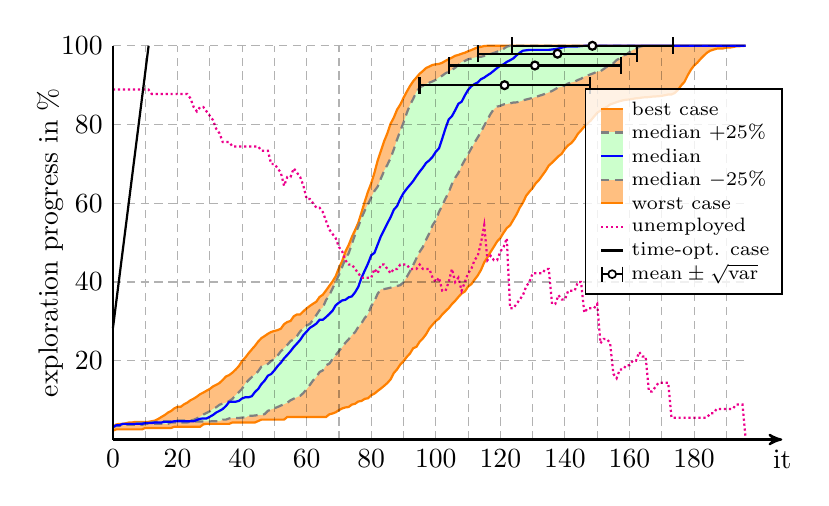 \begin{tikzpicture}[thick]


% plot data, scaled to 8cm
\begin{scope}[yscale=0.05, xscale=0.041]
\draw[draw=orange, fill=orange!50] (0.00, 2.27) -- (1.00, 2.58) -- (2.00, 2.58) -- (3.00, 2.58) -- (4.00, 2.58) -- (5.00, 2.58) -- (6.00, 2.58) -- (7.00, 2.58) -- (8.00, 2.58) -- (9.00, 2.58) -- (10.00, 2.94) -- (11.00, 2.94) -- (12.00, 2.94) -- (13.00, 2.94) -- (14.00, 2.94) -- (15.00, 2.94) -- (16.00, 2.94) -- (17.00, 2.94) -- (18.00, 2.94) -- (19.00, 3.25) -- (20.00, 3.25) -- (21.00, 3.25) -- (22.00, 3.25) -- (23.00, 3.25) -- (24.00, 3.25) -- (25.00, 3.25) -- (26.00, 3.25) -- (27.00, 3.25) -- (28.00, 3.87) -- (29.00, 3.98) -- (30.00, 3.98) -- (31.00, 3.98) -- (32.00, 3.98) -- (33.00, 3.98) -- (34.00, 3.98) -- (35.00, 3.98) -- (36.00, 3.98) -- (37.00, 4.34) -- (38.00, 4.34) -- (39.00, 4.34) -- (40.00, 4.34) -- (41.00, 4.34) -- (42.00, 4.34) -- (43.00, 4.34) -- (44.00, 4.34) -- (45.00, 4.70) -- (46.00, 5.06) -- (47.00, 5.06) -- (48.00, 5.06) -- (49.00, 5.06) -- (50.00, 5.06) -- (51.00, 5.06) -- (52.00, 5.06) -- (53.00, 5.06) -- (54.00, 5.73) -- (55.00, 5.73) -- (56.00, 5.73) -- (57.00, 5.73) -- (58.00, 5.73) -- (59.00, 5.73) -- (60.00, 5.73) -- (61.00, 5.73) -- (62.00, 5.73) -- (63.00, 5.73) -- (64.00, 5.73) -- (65.00, 5.73) -- (66.00, 5.73) -- (67.00, 6.40) -- (68.00, 6.61) -- (69.00, 6.92) -- (70.00, 7.49) -- (71.00, 7.90) -- (72.00, 8.16) -- (73.00, 8.26) -- (74.00, 8.88) -- (75.00, 9.09) -- (76.00, 9.66) -- (77.00, 9.81) -- (78.00, 10.33) -- (79.00, 10.49) -- (80.00, 11.26) -- (81.00, 11.67) -- (82.00, 12.35) -- (83.00, 12.96) -- (84.00, 13.64) -- (85.00, 14.36) -- (86.00, 15.29) -- (87.00, 16.89) -- (88.00, 17.82) -- (89.00, 19.06) -- (90.00, 19.89) -- (91.00, 20.97) -- (92.00, 21.85) -- (93.00, 23.19) -- (94.00, 23.55) -- (95.00, 24.85) -- (96.00, 25.67) -- (97.00, 26.76) -- (98.00, 28.20) -- (99.00, 29.18) -- (100.00, 30.11) -- (101.00, 30.73) -- (102.00, 31.77) -- (103.00, 32.59) -- (104.00, 33.37) -- (105.00, 34.40) -- (106.00, 35.23) -- (107.00, 36.21) -- (108.00, 37.09) -- (109.00, 37.60) -- (110.00, 38.84) -- (111.00, 39.46) -- (112.00, 40.60) -- (113.00, 41.68) -- (114.00, 43.08) -- (115.00, 44.99) -- (116.00, 46.28) -- (117.00, 47.68) -- (118.00, 48.97) -- (119.00, 50.31) -- (120.00, 51.19) -- (121.00, 52.53) -- (122.00, 53.72) -- (123.00, 54.39) -- (124.00, 55.79) -- (125.00, 57.18) -- (126.00, 58.88) -- (127.00, 60.18) -- (128.00, 61.93) -- (129.00, 62.96) -- (130.00, 63.89) -- (131.00, 65.13) -- (132.00, 65.96) -- (133.00, 67.10) -- (134.00, 68.23) -- (135.00, 69.58) -- (136.00, 70.30) -- (137.00, 71.13) -- (138.00, 71.95) -- (139.00, 72.57) -- (140.00, 73.81) -- (141.00, 74.74) -- (142.00, 75.31) -- (143.00, 76.29) -- (144.00, 77.63) -- (145.00, 78.51) -- (146.00, 79.49) -- (147.00, 80.27) -- (148.00, 81.04) -- (149.00, 82.02) -- (150.00, 83.01) -- (151.00, 83.52) -- (152.00, 84.09) -- (153.00, 84.50) -- (154.00, 85.12) -- (155.00, 85.38) -- (156.00, 85.69) -- (157.00, 85.95) -- (158.00, 86.16) -- (159.00, 86.31) -- (160.00, 86.36) -- (161.00, 86.52) -- (162.00, 86.67) -- (163.00, 86.73) -- (164.00, 86.88) -- (165.00, 86.93) -- (166.00, 86.98) -- (167.00, 87.09) -- (168.00, 87.14) -- (169.00, 87.19) -- (170.00, 87.29) -- (171.00, 87.45) -- (172.00, 87.65) -- (173.00, 87.65) -- (174.00, 88.02) -- (175.00, 88.79) -- (176.00, 89.93) -- (177.00, 90.81) -- (178.00, 92.46) -- (179.00, 93.90) -- (180.00, 94.99) -- (181.00, 95.71) -- (182.00, 96.64) -- (183.00, 97.47) -- (184.00, 98.24) -- (185.00, 98.76) -- (186.00, 99.02) -- (187.00, 99.28) -- (188.00, 99.33) -- (189.00, 99.33) -- (190.00, 99.54) -- (191.00, 99.54) -- (192.00, 99.69) -- (193.00, 99.85) -- (194.00, 99.90) -- (195.00, 99.95) -- (196.00, 100.00) -- (196.00, 100.00) -- (195.00, 100.00) -- (194.00, 100.00) -- (193.00, 100.00) -- (192.00, 100.00) -- (191.00, 100.00) -- (190.00, 100.00) -- (189.00, 100.00) -- (188.00, 100.00) -- (187.00, 100.00) -- (186.00, 100.00) -- (185.00, 100.00) -- (184.00, 100.00) -- (183.00, 100.00) -- (182.00, 100.00) -- (181.00, 100.00) -- (180.00, 100.00) -- (179.00, 100.00) -- (178.00, 100.00) -- (177.00, 100.00) -- (176.00, 100.00) -- (175.00, 100.00) -- (174.00, 100.00) -- (173.00, 100.00) -- (172.00, 100.00) -- (171.00, 100.00) -- (170.00, 100.00) -- (169.00, 100.00) -- (168.00, 100.00) -- (167.00, 100.00) -- (166.00, 100.00) -- (165.00, 100.00) -- (164.00, 100.00) -- (163.00, 100.00) -- (162.00, 100.00) -- (161.00, 100.00) -- (160.00, 100.00) -- (159.00, 100.00) -- (158.00, 100.00) -- (157.00, 100.00) -- (156.00, 100.00) -- (155.00, 100.00) -- (154.00, 100.00) -- (153.00, 100.00) -- (152.00, 100.00) -- (151.00, 100.00) -- (150.00, 100.00) -- (149.00, 100.00) -- (148.00, 100.00) -- (147.00, 100.00) -- (146.00, 100.00) -- (145.00, 100.00) -- (144.00, 100.00) -- (143.00, 100.00) -- (142.00, 100.00) -- (141.00, 100.00) -- (140.00, 100.00) -- (139.00, 100.00) -- (138.00, 100.00) -- (137.00, 100.00) -- (136.00, 100.00) -- (135.00, 100.00) -- (134.00, 100.00) -- (133.00, 100.00) -- (132.00, 100.00) -- (131.00, 100.00) -- (130.00, 100.00) -- (129.00, 100.00) -- (128.00, 100.00) -- (127.00, 100.00) -- (126.00, 100.00) -- (125.00, 100.00) -- (124.00, 100.00) -- (123.00, 100.00) -- (122.00, 100.00) -- (121.00, 100.00) -- (120.00, 100.00) -- (119.00, 100.00) -- (118.00, 100.00) -- (117.00, 100.00) -- (116.00, 100.00) -- (115.00, 99.95) -- (114.00, 99.74) -- (113.00, 99.64) -- (112.00, 99.28) -- (111.00, 98.92) -- (110.00, 98.61) -- (109.00, 98.24) -- (108.00, 97.99) -- (107.00, 97.68) -- (106.00, 97.47) -- (105.00, 97.00) -- (104.00, 96.59) -- (103.00, 96.18) -- (102.00, 95.71) -- (101.00, 95.40) -- (100.00, 95.30) -- (99.00, 95.14) -- (98.00, 94.73) -- (97.00, 94.37) -- (96.00, 93.60) -- (95.00, 92.92) -- (94.00, 91.94) -- (93.00, 91.01) -- (92.00, 89.77) -- (91.00, 88.33) -- (90.00, 86.78) -- (89.00, 85.07) -- (88.00, 83.78) -- (87.00, 81.77) -- (86.00, 80.22) -- (85.00, 77.79) -- (84.00, 75.77) -- (83.00, 73.30) -- (82.00, 70.87) -- (81.00, 67.77) -- (80.00, 65.08) -- (79.00, 62.96) -- (78.00, 60.43) -- (77.00, 57.70) -- (76.00, 55.06) -- (75.00, 53.20) -- (74.00, 51.45) -- (73.00, 49.38) -- (72.00, 47.73) -- (71.00, 45.30) -- (70.00, 43.60) -- (69.00, 41.48) -- (68.00, 40.13) -- (67.00, 39.00) -- (66.00, 37.86) -- (65.00, 36.78) -- (64.00, 36.21) -- (63.00, 35.02) -- (62.00, 34.50) -- (61.00, 33.94) -- (60.00, 33.32) -- (59.00, 32.59) -- (58.00, 31.77) -- (57.00, 31.77) -- (56.00, 31.30) -- (55.00, 30.11) -- (54.00, 29.86) -- (53.00, 29.29) -- (52.00, 28.15) -- (51.00, 27.79) -- (50.00, 27.58) -- (49.00, 27.32) -- (48.00, 26.86) -- (47.00, 26.29) -- (46.00, 25.77) -- (45.00, 24.90) -- (44.00, 23.81) -- (43.00, 22.88) -- (42.00, 21.90) -- (41.00, 20.82) -- (40.00, 19.94) -- (39.00, 18.65) -- (38.00, 17.77) -- (37.00, 16.99) -- (36.00, 16.37) -- (35.00, 16.01) -- (34.00, 15.13) -- (33.00, 14.36) -- (32.00, 13.89) -- (31.00, 13.48) -- (30.00, 12.86) -- (29.00, 12.40) -- (28.00, 11.93) -- (27.00, 11.52) -- (26.00, 10.90) -- (25.00, 10.38) -- (24.00, 9.97) -- (23.00, 9.35) -- (22.00, 8.94) -- (21.00, 8.32) -- (20.00, 8.32) -- (19.00, 7.90) -- (18.00, 7.23) -- (17.00, 6.82) -- (16.00, 6.20) -- (15.00, 5.73) -- (14.00, 5.22) -- (13.00, 4.80) -- (12.00, 4.65) -- (11.00, 4.49) -- (10.00, 4.49) -- (9.00, 4.49) -- (8.00, 4.49) -- (7.00, 4.49) -- (6.00, 4.34) -- (5.00, 4.34) -- (4.00, 4.13) -- (3.00, 3.98) -- (2.00, 3.98) -- (1.00, 3.82) -- (0.00, 3.15);
\draw[gray, densely dashed, fill=green!20] (0.00, 3.15) -- (1.00, 3.46) -- (2.00, 3.46) -- (3.00, 3.62) -- (4.00, 3.72) -- (5.00, 3.72) -- (6.00, 3.72) -- (7.00, 3.72) -- (8.00, 3.72) -- (9.00, 3.72) -- (10.00, 3.98) -- (11.00, 3.98) -- (12.00, 3.98) -- (13.00, 3.98) -- (14.00, 3.98) -- (15.00, 3.98) -- (16.00, 3.98) -- (17.00, 3.98) -- (18.00, 4.34) -- (19.00, 4.34) -- (20.00, 4.34) -- (21.00, 4.34) -- (22.00, 4.34) -- (23.00, 4.34) -- (24.00, 4.49) -- (25.00, 4.49) -- (26.00, 4.60) -- (27.00, 4.60) -- (28.00, 4.60) -- (29.00, 4.60) -- (30.00, 4.60) -- (31.00, 4.65) -- (32.00, 4.65) -- (33.00, 4.65) -- (34.00, 5.06) -- (35.00, 5.06) -- (36.00, 5.37) -- (37.00, 5.48) -- (38.00, 5.48) -- (39.00, 5.48) -- (40.00, 5.58) -- (41.00, 5.58) -- (42.00, 6.04) -- (43.00, 6.04) -- (44.00, 6.10) -- (45.00, 6.25) -- (46.00, 6.25) -- (47.00, 6.46) -- (48.00, 7.28) -- (49.00, 7.64) -- (50.00, 7.95) -- (51.00, 8.26) -- (52.00, 8.63) -- (53.00, 8.99) -- (54.00, 9.35) -- (55.00, 9.97) -- (56.00, 10.38) -- (57.00, 10.80) -- (58.00, 11.11) -- (59.00, 11.83) -- (60.00, 12.86) -- (61.00, 13.89) -- (62.00, 15.03) -- (63.00, 15.91) -- (64.00, 17.15) -- (65.00, 17.56) -- (66.00, 18.85) -- (67.00, 19.27) -- (68.00, 20.40) -- (69.00, 21.44) -- (70.00, 22.47) -- (71.00, 23.50) -- (72.00, 24.59) -- (73.00, 25.46) -- (74.00, 26.55) -- (75.00, 27.27) -- (76.00, 28.62) -- (77.00, 29.55) -- (78.00, 30.89) -- (79.00, 31.87) -- (80.00, 33.88) -- (81.00, 35.18) -- (82.00, 37.04) -- (83.00, 38.22) -- (84.00, 38.22) -- (85.00, 38.38) -- (86.00, 38.58) -- (87.00, 38.79) -- (88.00, 39.00) -- (89.00, 39.20) -- (90.00, 39.98) -- (91.00, 41.27) -- (92.00, 42.72) -- (93.00, 44.32) -- (94.00, 46.02) -- (95.00, 47.68) -- (96.00, 48.92) -- (97.00, 50.77) -- (98.00, 52.43) -- (99.00, 54.44) -- (100.00, 55.68) -- (101.00, 57.85) -- (102.00, 59.40) -- (103.00, 61.21) -- (104.00, 62.81) -- (105.00, 64.88) -- (106.00, 66.48) -- (107.00, 67.72) -- (108.00, 69.52) -- (109.00, 71.02) -- (110.00, 72.47) -- (111.00, 73.97) -- (112.00, 75.41) -- (113.00, 76.76) -- (114.00, 78.15) -- (115.00, 79.75) -- (116.00, 81.25) -- (117.00, 82.75) -- (118.00, 83.94) -- (119.00, 84.56) -- (120.00, 84.76) -- (121.00, 85.12) -- (122.00, 85.23) -- (123.00, 85.38) -- (124.00, 85.59) -- (125.00, 85.64) -- (126.00, 85.85) -- (127.00, 86.16) -- (128.00, 86.36) -- (129.00, 86.57) -- (130.00, 86.78) -- (131.00, 87.04) -- (132.00, 87.29) -- (133.00, 87.55) -- (134.00, 87.86) -- (135.00, 88.17) -- (136.00, 88.53) -- (137.00, 89.00) -- (138.00, 89.46) -- (139.00, 89.62) -- (140.00, 89.98) -- (141.00, 90.44) -- (142.00, 90.70) -- (143.00, 90.91) -- (144.00, 91.32) -- (145.00, 91.63) -- (146.00, 92.20) -- (147.00, 92.46) -- (148.00, 92.77) -- (149.00, 93.08) -- (150.00, 93.44) -- (151.00, 93.54) -- (152.00, 94.11) -- (153.00, 94.68) -- (154.00, 95.04) -- (155.00, 95.56) -- (156.00, 96.38) -- (157.00, 96.80) -- (158.00, 97.52) -- (159.00, 97.78) -- (160.00, 98.40) -- (161.00, 98.97) -- (162.00, 99.28) -- (163.00, 99.74) -- (164.00, 99.95) -- (165.00, 99.95) -- (166.00, 100.00) -- (167.00, 100.00) -- (168.00, 100.00) -- (169.00, 100.00) -- (170.00, 100.00) -- (171.00, 100.00) -- (172.00, 100.00) -- (173.00, 100.00) -- (174.00, 100.00) -- (175.00, 100.00) -- (176.00, 100.00) -- (177.00, 100.00) -- (178.00, 100.00) -- (179.00, 100.00) -- (180.00, 100.00) -- (181.00, 100.00) -- (182.00, 100.00) -- (183.00, 100.00) -- (184.00, 100.00) -- (185.00, 100.00) -- (186.00, 100.00) -- (187.00, 100.00) -- (188.00, 100.00) -- (189.00, 100.00) -- (190.00, 100.00) -- (191.00, 100.00) -- (192.00, 100.00) -- (193.00, 100.00) -- (194.00, 100.00) -- (195.00, 100.00) -- (196.00, 100.00) -- (196.00, 100.00) -- (195.00, 100.00) -- (194.00, 100.00) -- (193.00, 100.00) -- (192.00, 100.00) -- (191.00, 100.00) -- (190.00, 100.00) -- (189.00, 100.00) -- (188.00, 100.00) -- (187.00, 100.00) -- (186.00, 100.00) -- (185.00, 100.00) -- (184.00, 100.00) -- (183.00, 100.00) -- (182.00, 100.00) -- (181.00, 100.00) -- (180.00, 100.00) -- (179.00, 100.00) -- (178.00, 100.00) -- (177.00, 100.00) -- (176.00, 100.00) -- (175.00, 100.00) -- (174.00, 100.00) -- (173.00, 100.00) -- (172.00, 100.00) -- (171.00, 100.00) -- (170.00, 100.00) -- (169.00, 100.00) -- (168.00, 100.00) -- (167.00, 100.00) -- (166.00, 100.00) -- (165.00, 100.00) -- (164.00, 100.00) -- (163.00, 100.00) -- (162.00, 100.00) -- (161.00, 100.00) -- (160.00, 100.00) -- (159.00, 100.00) -- (158.00, 100.00) -- (157.00, 100.00) -- (156.00, 100.00) -- (155.00, 100.00) -- (154.00, 100.00) -- (153.00, 100.00) -- (152.00, 100.00) -- (151.00, 100.00) -- (150.00, 100.00) -- (149.00, 100.00) -- (148.00, 100.00) -- (147.00, 100.00) -- (146.00, 100.00) -- (145.00, 100.00) -- (144.00, 100.00) -- (143.00, 100.00) -- (142.00, 100.00) -- (141.00, 100.00) -- (140.00, 100.00) -- (139.00, 100.00) -- (138.00, 100.00) -- (137.00, 100.00) -- (136.00, 100.00) -- (135.00, 100.00) -- (134.00, 100.00) -- (133.00, 100.00) -- (132.00, 100.00) -- (131.00, 100.00) -- (130.00, 100.00) -- (129.00, 100.00) -- (128.00, 100.00) -- (127.00, 100.00) -- (126.00, 100.00) -- (125.00, 100.00) -- (124.00, 100.00) -- (123.00, 100.00) -- (122.00, 99.79) -- (121.00, 99.23) -- (120.00, 98.81) -- (119.00, 98.50) -- (118.00, 98.19) -- (117.00, 97.93) -- (116.00, 97.68) -- (115.00, 97.42) -- (114.00, 97.21) -- (113.00, 97.21) -- (112.00, 97.00) -- (111.00, 96.75) -- (110.00, 96.59) -- (109.00, 96.18) -- (108.00, 95.87) -- (107.00, 95.14) -- (106.00, 94.42) -- (105.00, 93.90) -- (104.00, 93.44) -- (103.00, 93.03) -- (102.00, 92.41) -- (101.00, 91.99) -- (100.00, 91.37) -- (99.00, 90.96) -- (98.00, 90.65) -- (97.00, 90.34) -- (96.00, 89.82) -- (95.00, 89.41) -- (94.00, 88.33) -- (93.00, 86.52) -- (92.00, 84.97) -- (91.00, 82.90) -- (90.00, 80.48) -- (89.00, 78.41) -- (88.00, 76.19) -- (87.00, 73.71) -- (86.00, 71.49) -- (85.00, 69.78) -- (84.00, 68.23) -- (83.00, 66.32) -- (82.00, 64.26) -- (81.00, 63.12) -- (80.00, 61.47) -- (79.00, 59.76) -- (78.00, 58.16) -- (77.00, 56.30) -- (76.00, 54.08) -- (75.00, 52.07) -- (74.00, 49.64) -- (73.00, 47.26) -- (72.00, 45.97) -- (71.00, 43.85) -- (70.00, 41.79) -- (69.00, 40.08) -- (68.00, 38.33) -- (67.00, 36.62) -- (66.00, 35.43) -- (65.00, 33.52) -- (64.00, 32.85) -- (63.00, 31.61) -- (62.00, 30.42) -- (61.00, 29.39) -- (60.00, 28.98) -- (59.00, 28.25) -- (58.00, 27.48) -- (57.00, 26.29) -- (56.00, 25.46) -- (55.00, 25.00) -- (54.00, 24.02) -- (53.00, 23.14) -- (52.00, 22.42) -- (51.00, 21.33) -- (50.00, 20.45) -- (49.00, 19.94) -- (48.00, 19.21) -- (47.00, 19.01) -- (46.00, 18.54) -- (45.00, 17.36) -- (44.00, 16.48) -- (43.00, 15.86) -- (42.00, 15.08) -- (41.00, 14.20) -- (40.00, 12.91) -- (39.00, 12.04) -- (38.00, 11.26) -- (37.00, 10.33) -- (36.00, 9.76) -- (35.00, 9.35) -- (34.00, 9.14) -- (33.00, 8.83) -- (32.00, 8.21) -- (31.00, 7.75) -- (30.00, 7.18) -- (29.00, 6.77) -- (28.00, 6.35) -- (27.00, 5.79) -- (26.00, 5.37) -- (25.00, 5.01) -- (24.00, 4.86) -- (23.00, 4.86) -- (22.00, 4.86) -- (21.00, 4.86) -- (20.00, 4.86) -- (19.00, 4.65) -- (18.00, 4.65) -- (17.00, 4.65) -- (16.00, 4.65) -- (15.00, 4.65) -- (14.00, 4.49) -- (13.00, 4.49) -- (12.00, 4.34) -- (11.00, 4.34) -- (10.00, 4.34) -- (9.00, 4.18) -- (8.00, 4.18) -- (7.00, 4.18) -- (6.00, 4.18) -- (5.00, 3.98) -- (4.00, 3.98) -- (3.00, 3.98) -- (2.00, 3.82) -- (1.00, 3.62) -- (0.00, 3.15);
\draw[blue] (0.00, 3.15) -- (1.00, 3.62) -- (2.00, 3.62) -- (3.00, 3.98) -- (4.00, 3.98) -- (5.00, 3.98) -- (6.00, 3.98) -- (7.00, 3.98) -- (8.00, 3.98) -- (9.00, 3.98) -- (10.00, 4.18) -- (11.00, 4.18) -- (12.00, 4.18) -- (13.00, 4.34) -- (14.00, 4.34) -- (15.00, 4.34) -- (16.00, 4.49) -- (17.00, 4.49) -- (18.00, 4.49) -- (19.00, 4.65) -- (20.00, 4.65) -- (21.00, 4.65) -- (22.00, 4.65) -- (23.00, 4.65) -- (24.00, 4.65) -- (25.00, 4.65) -- (26.00, 4.96) -- (27.00, 5.27) -- (28.00, 5.37) -- (29.00, 5.37) -- (30.00, 5.79) -- (31.00, 6.25) -- (32.00, 6.87) -- (33.00, 7.28) -- (34.00, 7.75) -- (35.00, 8.52) -- (36.00, 9.56) -- (37.00, 9.61) -- (38.00, 9.61) -- (39.00, 9.81) -- (40.00, 10.43) -- (41.00, 10.74) -- (42.00, 10.74) -- (43.00, 11.00) -- (44.00, 12.09) -- (45.00, 12.86) -- (46.00, 14.10) -- (47.00, 14.98) -- (48.00, 16.22) -- (49.00, 16.63) -- (50.00, 17.56) -- (51.00, 18.65) -- (52.00, 19.52) -- (53.00, 20.61) -- (54.00, 21.49) -- (55.00, 22.42) -- (56.00, 23.50) -- (57.00, 24.38) -- (58.00, 25.31) -- (59.00, 26.55) -- (60.00, 27.43) -- (61.00, 28.36) -- (62.00, 28.87) -- (63.00, 29.44) -- (64.00, 30.42) -- (65.00, 30.42) -- (66.00, 31.10) -- (67.00, 31.87) -- (68.00, 32.70) -- (69.00, 34.09) -- (70.00, 34.76) -- (71.00, 35.33) -- (72.00, 35.49) -- (73.00, 36.11) -- (74.00, 36.36) -- (75.00, 37.40) -- (76.00, 38.79) -- (77.00, 41.12) -- (78.00, 42.92) -- (79.00, 44.68) -- (80.00, 46.80) -- (81.00, 47.42) -- (82.00, 49.54) -- (83.00, 51.65) -- (84.00, 53.25) -- (85.00, 54.91) -- (86.00, 56.46) -- (87.00, 58.37) -- (88.00, 59.30) -- (89.00, 61.11) -- (90.00, 62.60) -- (91.00, 63.69) -- (92.00, 64.67) -- (93.00, 65.65) -- (94.00, 66.89) -- (95.00, 68.03) -- (96.00, 69.06) -- (97.00, 70.25) -- (98.00, 70.92) -- (99.00, 71.80) -- (100.00, 73.09) -- (101.00, 73.97) -- (102.00, 76.45) -- (103.00, 79.03) -- (104.00, 81.30) -- (105.00, 82.13) -- (106.00, 83.63) -- (107.00, 85.28) -- (108.00, 85.80) -- (109.00, 87.40) -- (110.00, 88.79) -- (111.00, 89.72) -- (112.00, 90.29) -- (113.00, 90.70) -- (114.00, 91.53) -- (115.00, 91.94) -- (116.00, 92.51) -- (117.00, 93.03) -- (118.00, 93.70) -- (119.00, 94.37) -- (120.00, 94.99) -- (121.00, 95.30) -- (122.00, 95.92) -- (123.00, 96.33) -- (124.00, 96.80) -- (125.00, 97.57) -- (126.00, 98.24) -- (127.00, 98.76) -- (128.00, 98.86) -- (129.00, 98.97) -- (130.00, 98.97) -- (131.00, 98.97) -- (132.00, 98.97) -- (133.00, 98.97) -- (134.00, 98.97) -- (135.00, 98.97) -- (136.00, 99.07) -- (137.00, 99.17) -- (138.00, 99.33) -- (139.00, 99.54) -- (140.00, 99.74) -- (141.00, 99.85) -- (142.00, 99.85) -- (143.00, 99.85) -- (144.00, 99.85) -- (145.00, 99.95) -- (146.00, 100.00) -- (147.00, 100.00) -- (148.00, 100.00) -- (149.00, 100.00) -- (150.00, 100.00) -- (151.00, 100.00) -- (152.00, 100.00) -- (153.00, 100.00) -- (154.00, 100.00) -- (155.00, 100.00) -- (156.00, 100.00) -- (157.00, 100.00) -- (158.00, 100.00) -- (159.00, 100.00) -- (160.00, 100.00) -- (161.00, 100.00) -- (162.00, 100.00) -- (163.00, 100.00) -- (164.00, 100.00) -- (165.00, 100.00) -- (166.00, 100.00) -- (167.00, 100.00) -- (168.00, 100.00) -- (169.00, 100.00) -- (170.00, 100.00) -- (171.00, 100.00) -- (172.00, 100.00) -- (173.00, 100.00) -- (174.00, 100.00) -- (175.00, 100.00) -- (176.00, 100.00) -- (177.00, 100.00) -- (178.00, 100.00) -- (179.00, 100.00) -- (180.00, 100.00) -- (181.00, 100.00) -- (182.00, 100.00) -- (183.00, 100.00) -- (184.00, 100.00) -- (185.00, 100.00) -- (186.00, 100.00) -- (187.00, 100.00) -- (188.00, 100.00) -- (189.00, 100.00) -- (190.00, 100.00) -- (191.00, 100.00) -- (192.00, 100.00) -- (193.00, 100.00) -- (194.00, 100.00) -- (195.00, 100.00) -- (196.00, 100.00);
\draw[densely dotted, magenta] (0.00, 88.89) -- (1.00, 88.89) -- (2.00, 88.89) -- (3.00, 88.89) -- (4.00, 88.89) -- (5.00, 88.89) -- (6.00, 88.89) -- (7.00, 88.89) -- (8.00, 88.89) -- (9.00, 88.89) -- (10.00, 88.89) -- (11.00, 88.89) -- (12.00, 87.78) -- (13.00, 87.78) -- (14.00, 87.78) -- (15.00, 87.78) -- (16.00, 87.78) -- (17.00, 87.78) -- (18.00, 87.78) -- (19.00, 87.78) -- (20.00, 87.78) -- (21.00, 87.78) -- (22.00, 87.78) -- (23.00, 87.78) -- (24.00, 86.67) -- (25.00, 84.44) -- (26.00, 83.33) -- (27.00, 84.44) -- (28.00, 84.44) -- (29.00, 83.33) -- (30.00, 82.22) -- (31.00, 81.11) -- (32.00, 78.89) -- (33.00, 77.78) -- (34.00, 75.56) -- (35.00, 75.56) -- (36.00, 75.56) -- (37.00, 74.44) -- (38.00, 74.44) -- (39.00, 74.44) -- (40.00, 74.44) -- (41.00, 74.44) -- (42.00, 74.44) -- (43.00, 74.44) -- (44.00, 74.44) -- (45.00, 74.44) -- (46.00, 73.33) -- (47.00, 73.33) -- (48.00, 73.33) -- (49.00, 70.00) -- (50.00, 70.00) -- (51.00, 68.89) -- (52.00, 67.78) -- (53.00, 64.44) -- (54.00, 66.67) -- (55.00, 66.67) -- (56.00, 68.89) -- (57.00, 67.78) -- (58.00, 66.67) -- (59.00, 64.44) -- (60.00, 61.11) -- (61.00, 61.11) -- (62.00, 60.00) -- (63.00, 58.89) -- (64.00, 58.89) -- (65.00, 57.78) -- (66.00, 55.56) -- (67.00, 53.33) -- (68.00, 52.22) -- (69.00, 51.11) -- (70.00, 48.89) -- (71.00, 47.78) -- (72.00, 45.56) -- (73.00, 44.44) -- (74.00, 44.44) -- (75.00, 43.33) -- (76.00, 42.22) -- (77.00, 41.11) -- (78.00, 41.11) -- (79.00, 41.11) -- (80.00, 41.11) -- (81.00, 43.33) -- (82.00, 42.22) -- (83.00, 44.44) -- (84.00, 44.44) -- (85.00, 43.33) -- (86.00, 42.22) -- (87.00, 43.33) -- (88.00, 43.33) -- (89.00, 44.44) -- (90.00, 44.44) -- (91.00, 44.44) -- (92.00, 43.33) -- (93.00, 43.33) -- (94.00, 43.33) -- (95.00, 44.44) -- (96.00, 43.33) -- (97.00, 43.33) -- (98.00, 43.33) -- (99.00, 41.11) -- (100.00, 40.00) -- (101.00, 41.11) -- (102.00, 37.78) -- (103.00, 37.78) -- (104.00, 40.00) -- (105.00, 43.33) -- (106.00, 40.00) -- (107.00, 41.11) -- (108.00, 37.78) -- (109.00, 40.00) -- (110.00, 42.22) -- (111.00, 43.33) -- (112.00, 45.56) -- (113.00, 46.67) -- (114.00, 50.00) -- (115.00, 54.44) -- (116.00, 45.56) -- (117.00, 46.67) -- (118.00, 45.56) -- (119.00, 45.56) -- (120.00, 47.78) -- (121.00, 48.89) -- (122.00, 51.11) -- (123.00, 33.33) -- (124.00, 33.33) -- (125.00, 34.44) -- (126.00, 35.56) -- (127.00, 36.67) -- (128.00, 38.89) -- (129.00, 40.00) -- (130.00, 42.22) -- (131.00, 42.22) -- (132.00, 42.22) -- (133.00, 42.22) -- (134.00, 43.33) -- (135.00, 43.33) -- (136.00, 34.44) -- (137.00, 34.44) -- (138.00, 36.67) -- (139.00, 35.56) -- (140.00, 35.56) -- (141.00, 37.78) -- (142.00, 37.78) -- (143.00, 37.78) -- (144.00, 40.00) -- (145.00, 40.00) -- (146.00, 32.22) -- (147.00, 33.33) -- (148.00, 33.33) -- (149.00, 33.33) -- (150.00, 34.44) -- (151.00, 24.44) -- (152.00, 25.56) -- (153.00, 25.56) -- (154.00, 24.44) -- (155.00, 16.67) -- (156.00, 15.56) -- (157.00, 17.78) -- (158.00, 17.78) -- (159.00, 18.89) -- (160.00, 18.89) -- (161.00, 20.00) -- (162.00, 20.00) -- (163.00, 22.22) -- (164.00, 21.11) -- (165.00, 21.11) -- (166.00, 12.22) -- (167.00, 12.22) -- (168.00, 13.33) -- (169.00, 14.44) -- (170.00, 14.44) -- (171.00, 14.44) -- (172.00, 14.44) -- (173.00, 5.56) -- (174.00, 5.56) -- (175.00, 5.56) -- (176.00, 5.56) -- (177.00, 5.56) -- (178.00, 5.56) -- (179.00, 5.56) -- (180.00, 5.56) -- (181.00, 5.56) -- (182.00, 5.56) -- (183.00, 5.56) -- (184.00, 5.56) -- (185.00, 6.67) -- (186.00, 6.67) -- (187.00, 7.78) -- (188.00, 7.78) -- (189.00, 7.78) -- (190.00, 7.78) -- (191.00, 7.78) -- (192.00, 7.78) -- (193.00, 8.89) -- (194.00, 8.89) -- (195.00, 8.89) -- (196.00, 0.00);
\draw[black] (0.00, 28.36) -- (11.04, 100.00);
\draw[densely dashed, thin, black, ystep=20, xstep=10, opacity=0.3] (0, 0) grid (197, 100);
% axis lables
\node[below] at (0, 0) {0};
\node[below] at (20, 0) {20};
\node[below] at (40, 0) {40};
\node[below] at (60, 0) {60};
\node[below] at (80, 0) {80};
\node[below] at (100, 0) {100};
\node[below] at (120, 0) {120};
\node[below] at (140, 0) {140};
\node[below] at (160, 0) {160};
\node[below] at (180, 0) {180};
\draw[|-|] (94.596, 90) -- (148.004, 90);
\node[draw, circle, fill=white, inner sep=0mm, minimum size=1mm] at (121.3, 90) {};
% 90: 121.3  +-  26.704
\draw[|-|] (103.78, 95) -- (157.62, 95);
\node[draw, circle, fill=white, inner sep=0mm, minimum size=1mm] at (130.7, 95) {};
% 95: 130.7  +-  26.92
\draw[|-|] (112.627, 98) -- (162.773, 98);
\node[draw, circle, fill=white, inner sep=0mm, minimum size=1mm] at (137.7, 98) {};
% 98: 137.7  +-  25.073
\draw[|-|] (123.267, 100) -- (173.733, 100);
\node[draw, circle, fill=white, inner sep=0mm, minimum size=1mm] at (148.5, 100) {};
% 100: 148.5  +-  25.233
\end{scope}


% axes lables
\begin{scope}[yscale=0.05]
\draw (0.00, 0.00) -- (0.00, 100.00);
\node[left] at (0, 20) {20};
\node[left] at (0, 40) {40};
\node[left] at (0, 60) {60};
\node[left] at (0, 80) {80};
\node[left] at (0, 100) {100};
\node[rotate=90] at (-0.8, 50) {exploration progress in \%};
\draw[->, >=stealth'] (0.00, 0.00) -- (8.50, 0.00);
\node[below] at (8.5, 0) {it};
\end{scope}


% legend
\begin{scope}[xshift=6cm, yshift=2.5cm]
\draw[semithick, fill=white, fill opacity=0.8] (0, -0.65) rectangle +(2.5, 2.6);
\scriptsize
\draw[semithick,|-|] (0.2, -.4) -- +(0.28, 0) node[right, black] {$\text{mean} \pm \sqrt{\text{var}}$};
\node[semithick,draw, circle, fill=white, inner sep=0mm, minimum size=1mm] at (0.34, -0.4) {};
\draw (0.2, -.1) -- +(0.28, 0) node[right, black] {time-opt. case};
\draw[magenta, densely dotted] (0.2, 0.2) -- +(0.28, 0) node[right, black] {unemployed};
\fill[orange!50] (0.2, 0.5) rectangle +(0.28, 1.2);
\fill[green!20] (0.2, 0.8) rectangle +(0.28, 0.6);
\draw[orange] (0.2, 1.7) -- +(0.28, 0) node[right, black] {best case};
\draw[gray, densely dashed] (0.2, 1.4) -- +(0.28, 0) node[right, black] {median $+25\%$};
\draw[blue] (0.2, 1.1) -- +(0.28, 0) node[right, black] {median};
\draw[gray, densely dashed] (0.2, 0.8) -- +(0.28, 0) node[right, black] {median $-25\%$};
\draw[orange] (0.2, 0.5) -- +(0.28, 0) node[right, black] {worst case};
\end{scope}
\end{tikzpicture}
